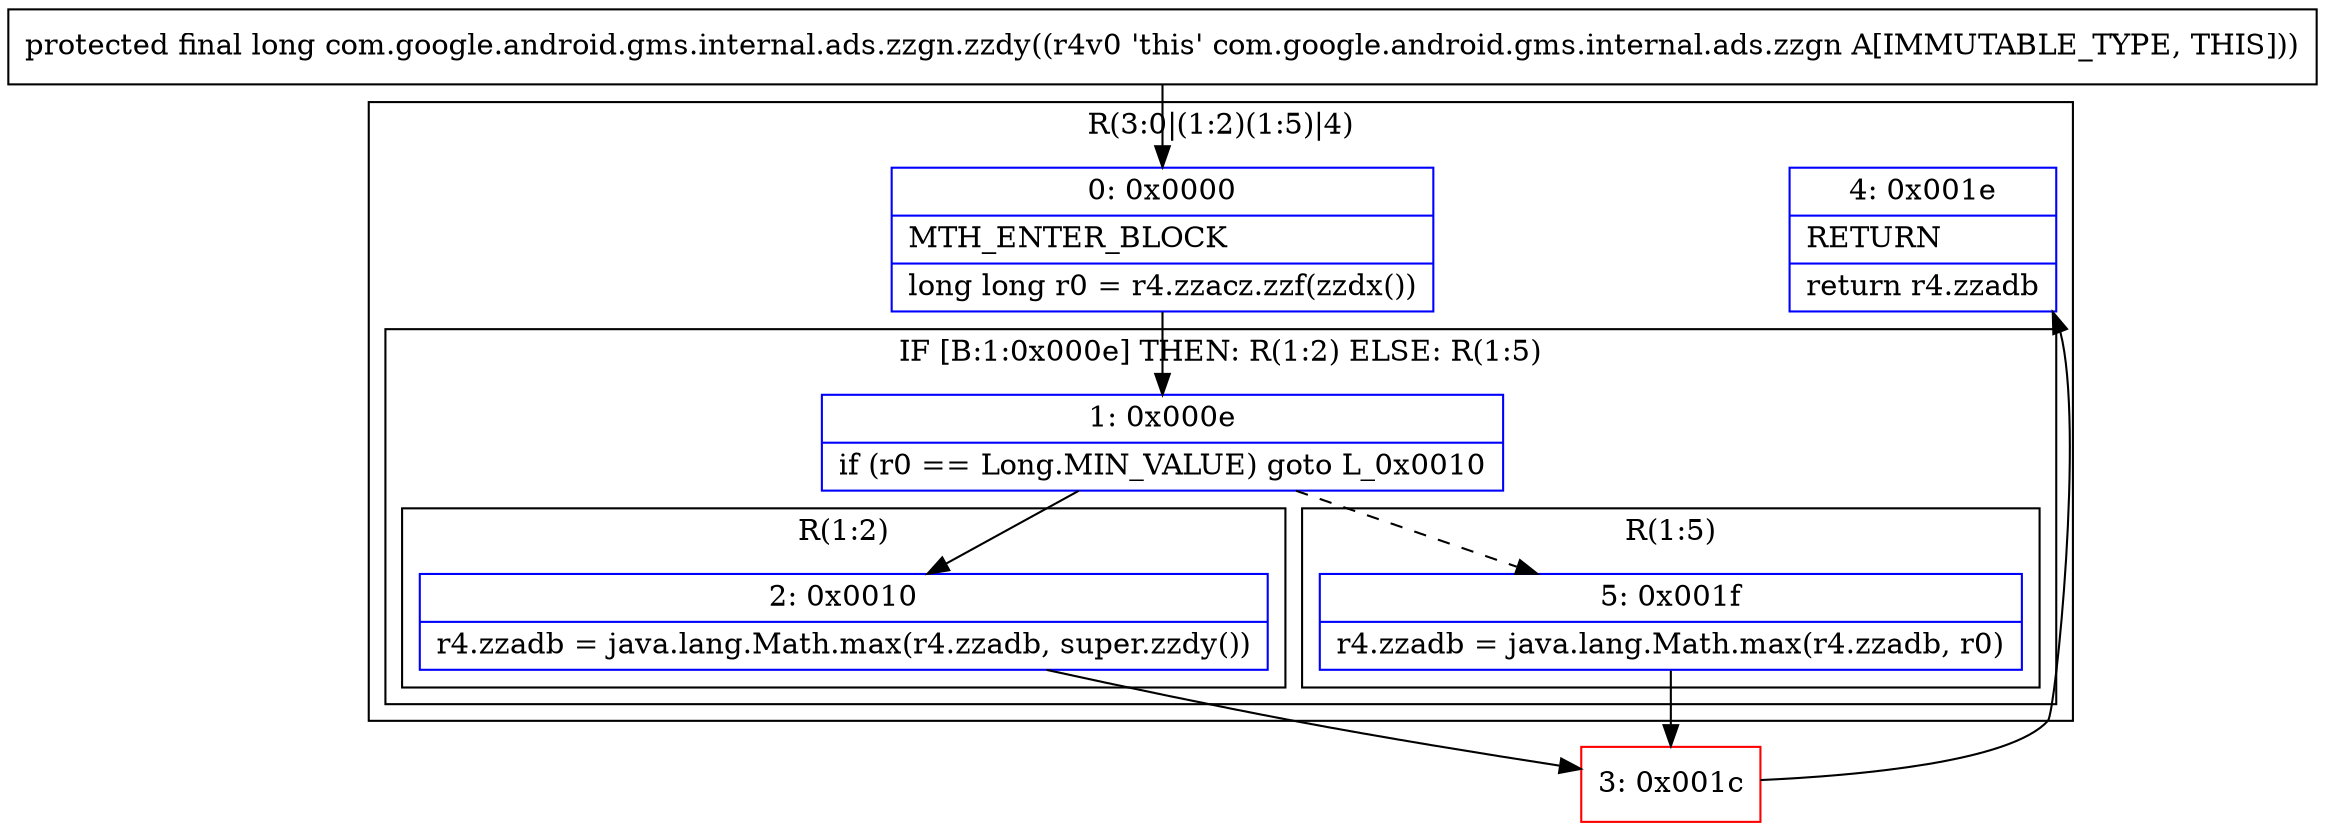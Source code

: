 digraph "CFG forcom.google.android.gms.internal.ads.zzgn.zzdy()J" {
subgraph cluster_Region_458120200 {
label = "R(3:0|(1:2)(1:5)|4)";
node [shape=record,color=blue];
Node_0 [shape=record,label="{0\:\ 0x0000|MTH_ENTER_BLOCK\l|long long r0 = r4.zzacz.zzf(zzdx())\l}"];
subgraph cluster_IfRegion_589319420 {
label = "IF [B:1:0x000e] THEN: R(1:2) ELSE: R(1:5)";
node [shape=record,color=blue];
Node_1 [shape=record,label="{1\:\ 0x000e|if (r0 == Long.MIN_VALUE) goto L_0x0010\l}"];
subgraph cluster_Region_2116976011 {
label = "R(1:2)";
node [shape=record,color=blue];
Node_2 [shape=record,label="{2\:\ 0x0010|r4.zzadb = java.lang.Math.max(r4.zzadb, super.zzdy())\l}"];
}
subgraph cluster_Region_324207857 {
label = "R(1:5)";
node [shape=record,color=blue];
Node_5 [shape=record,label="{5\:\ 0x001f|r4.zzadb = java.lang.Math.max(r4.zzadb, r0)\l}"];
}
}
Node_4 [shape=record,label="{4\:\ 0x001e|RETURN\l|return r4.zzadb\l}"];
}
Node_3 [shape=record,color=red,label="{3\:\ 0x001c}"];
MethodNode[shape=record,label="{protected final long com.google.android.gms.internal.ads.zzgn.zzdy((r4v0 'this' com.google.android.gms.internal.ads.zzgn A[IMMUTABLE_TYPE, THIS])) }"];
MethodNode -> Node_0;
Node_0 -> Node_1;
Node_1 -> Node_2;
Node_1 -> Node_5[style=dashed];
Node_2 -> Node_3;
Node_5 -> Node_3;
Node_3 -> Node_4;
}

